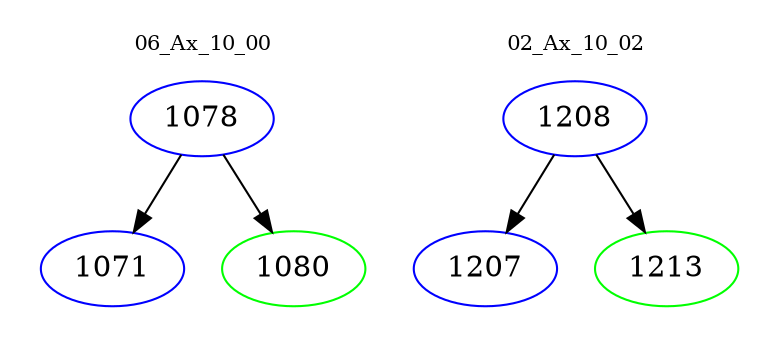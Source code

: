 digraph{
subgraph cluster_0 {
color = white
label = "06_Ax_10_00";
fontsize=10;
T0_1078 [label="1078", color="blue"]
T0_1078 -> T0_1071 [color="black"]
T0_1071 [label="1071", color="blue"]
T0_1078 -> T0_1080 [color="black"]
T0_1080 [label="1080", color="green"]
}
subgraph cluster_1 {
color = white
label = "02_Ax_10_02";
fontsize=10;
T1_1208 [label="1208", color="blue"]
T1_1208 -> T1_1207 [color="black"]
T1_1207 [label="1207", color="blue"]
T1_1208 -> T1_1213 [color="black"]
T1_1213 [label="1213", color="green"]
}
}
